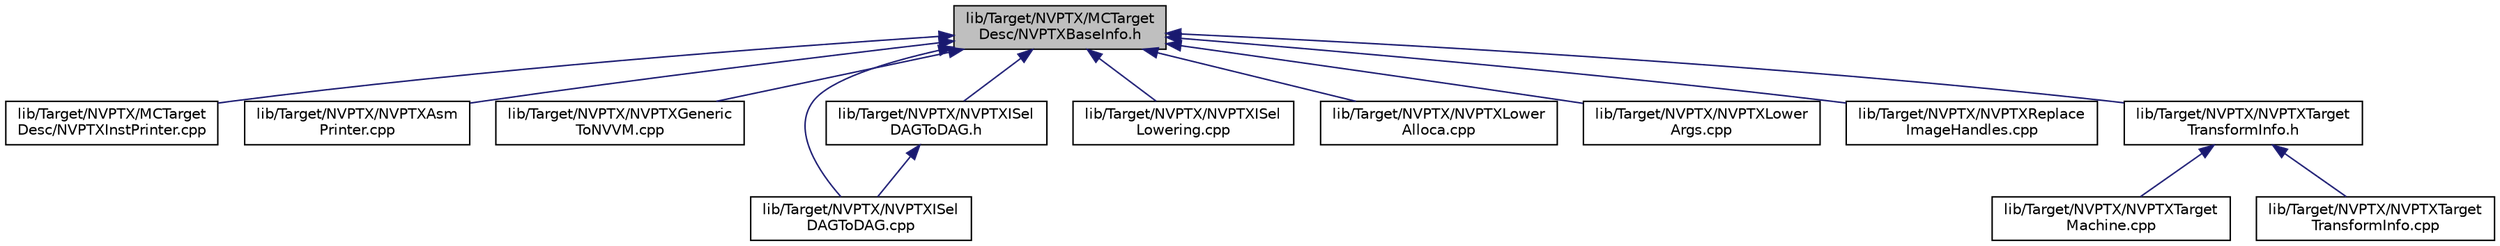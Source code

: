 digraph "lib/Target/NVPTX/MCTargetDesc/NVPTXBaseInfo.h"
{
 // LATEX_PDF_SIZE
  bgcolor="transparent";
  edge [fontname="Helvetica",fontsize="10",labelfontname="Helvetica",labelfontsize="10"];
  node [fontname="Helvetica",fontsize="10",shape="box"];
  Node1 [label="lib/Target/NVPTX/MCTarget\lDesc/NVPTXBaseInfo.h",height=0.2,width=0.4,color="black", fillcolor="grey75", style="filled", fontcolor="black",tooltip=" "];
  Node1 -> Node2 [dir="back",color="midnightblue",fontsize="10",style="solid",fontname="Helvetica"];
  Node2 [label="lib/Target/NVPTX/MCTarget\lDesc/NVPTXInstPrinter.cpp",height=0.2,width=0.4,color="black",URL="$NVPTXInstPrinter_8cpp.html",tooltip=" "];
  Node1 -> Node3 [dir="back",color="midnightblue",fontsize="10",style="solid",fontname="Helvetica"];
  Node3 [label="lib/Target/NVPTX/NVPTXAsm\lPrinter.cpp",height=0.2,width=0.4,color="black",URL="$NVPTXAsmPrinter_8cpp.html",tooltip=" "];
  Node1 -> Node4 [dir="back",color="midnightblue",fontsize="10",style="solid",fontname="Helvetica"];
  Node4 [label="lib/Target/NVPTX/NVPTXGeneric\lToNVVM.cpp",height=0.2,width=0.4,color="black",URL="$NVPTXGenericToNVVM_8cpp.html",tooltip=" "];
  Node1 -> Node5 [dir="back",color="midnightblue",fontsize="10",style="solid",fontname="Helvetica"];
  Node5 [label="lib/Target/NVPTX/NVPTXISel\lDAGToDAG.cpp",height=0.2,width=0.4,color="black",URL="$NVPTXISelDAGToDAG_8cpp.html",tooltip=" "];
  Node1 -> Node6 [dir="back",color="midnightblue",fontsize="10",style="solid",fontname="Helvetica"];
  Node6 [label="lib/Target/NVPTX/NVPTXISel\lDAGToDAG.h",height=0.2,width=0.4,color="black",URL="$NVPTXISelDAGToDAG_8h.html",tooltip=" "];
  Node6 -> Node5 [dir="back",color="midnightblue",fontsize="10",style="solid",fontname="Helvetica"];
  Node1 -> Node7 [dir="back",color="midnightblue",fontsize="10",style="solid",fontname="Helvetica"];
  Node7 [label="lib/Target/NVPTX/NVPTXISel\lLowering.cpp",height=0.2,width=0.4,color="black",URL="$NVPTXISelLowering_8cpp.html",tooltip=" "];
  Node1 -> Node8 [dir="back",color="midnightblue",fontsize="10",style="solid",fontname="Helvetica"];
  Node8 [label="lib/Target/NVPTX/NVPTXLower\lAlloca.cpp",height=0.2,width=0.4,color="black",URL="$NVPTXLowerAlloca_8cpp.html",tooltip=" "];
  Node1 -> Node9 [dir="back",color="midnightblue",fontsize="10",style="solid",fontname="Helvetica"];
  Node9 [label="lib/Target/NVPTX/NVPTXLower\lArgs.cpp",height=0.2,width=0.4,color="black",URL="$NVPTXLowerArgs_8cpp.html",tooltip=" "];
  Node1 -> Node10 [dir="back",color="midnightblue",fontsize="10",style="solid",fontname="Helvetica"];
  Node10 [label="lib/Target/NVPTX/NVPTXReplace\lImageHandles.cpp",height=0.2,width=0.4,color="black",URL="$NVPTXReplaceImageHandles_8cpp.html",tooltip=" "];
  Node1 -> Node11 [dir="back",color="midnightblue",fontsize="10",style="solid",fontname="Helvetica"];
  Node11 [label="lib/Target/NVPTX/NVPTXTarget\lTransformInfo.h",height=0.2,width=0.4,color="black",URL="$NVPTXTargetTransformInfo_8h.html",tooltip="This file a TargetTransformInfo::Concept conforming object specific to the NVPTX target machine."];
  Node11 -> Node12 [dir="back",color="midnightblue",fontsize="10",style="solid",fontname="Helvetica"];
  Node12 [label="lib/Target/NVPTX/NVPTXTarget\lMachine.cpp",height=0.2,width=0.4,color="black",URL="$NVPTXTargetMachine_8cpp.html",tooltip=" "];
  Node11 -> Node13 [dir="back",color="midnightblue",fontsize="10",style="solid",fontname="Helvetica"];
  Node13 [label="lib/Target/NVPTX/NVPTXTarget\lTransformInfo.cpp",height=0.2,width=0.4,color="black",URL="$NVPTXTargetTransformInfo_8cpp.html",tooltip=" "];
}
